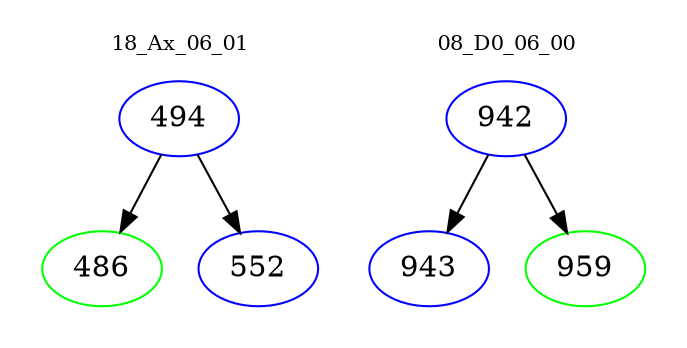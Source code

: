 digraph{
subgraph cluster_0 {
color = white
label = "18_Ax_06_01";
fontsize=10;
T0_494 [label="494", color="blue"]
T0_494 -> T0_486 [color="black"]
T0_486 [label="486", color="green"]
T0_494 -> T0_552 [color="black"]
T0_552 [label="552", color="blue"]
}
subgraph cluster_1 {
color = white
label = "08_D0_06_00";
fontsize=10;
T1_942 [label="942", color="blue"]
T1_942 -> T1_943 [color="black"]
T1_943 [label="943", color="blue"]
T1_942 -> T1_959 [color="black"]
T1_959 [label="959", color="green"]
}
}
